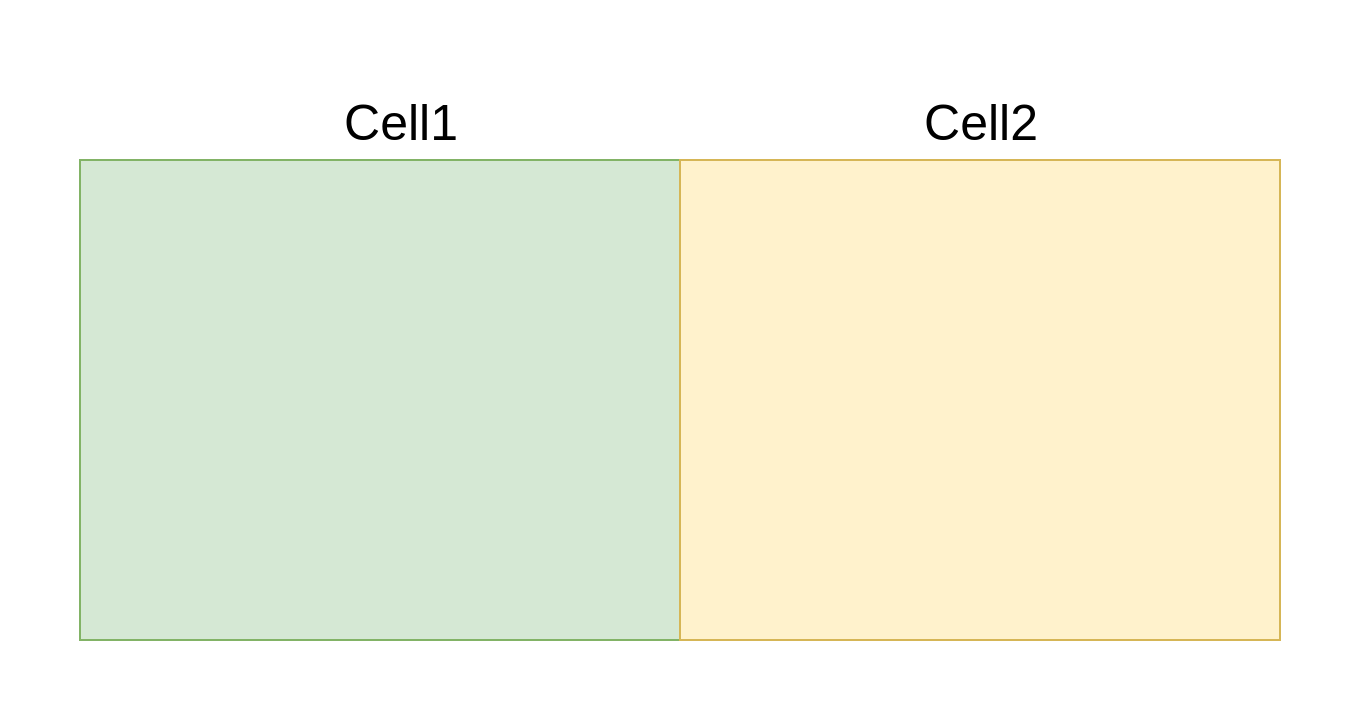 <mxfile version="24.6.2" type="github">
  <diagram name="第 1 页" id="mCtsNMPK-qCeQv55arq6">
    <mxGraphModel dx="1213" dy="1915" grid="1" gridSize="10" guides="1" tooltips="1" connect="1" arrows="1" fold="1" page="1" pageScale="1" pageWidth="827" pageHeight="1169" math="0" shadow="0">
      <root>
        <mxCell id="0" />
        <mxCell id="1" parent="0" />
        <mxCell id="GfVbO2rgs8tm_GtIgk81-5" value="" style="rounded=0;whiteSpace=wrap;html=1;fillColor=none;strokeColor=none;" parent="1" vertex="1">
          <mxGeometry x="80" y="-160" width="680" height="360" as="geometry" />
        </mxCell>
        <mxCell id="GfVbO2rgs8tm_GtIgk81-1" value="" style="rounded=0;whiteSpace=wrap;html=1;fillColor=#d5e8d4;strokeColor=#82b366;" parent="1" vertex="1">
          <mxGeometry x="120" y="-80" width="300" height="240" as="geometry" />
        </mxCell>
        <mxCell id="GfVbO2rgs8tm_GtIgk81-2" value="" style="rounded=0;whiteSpace=wrap;html=1;fillColor=#fff2cc;strokeColor=#d6b656;" parent="1" vertex="1">
          <mxGeometry x="420" y="-80" width="300" height="240" as="geometry" />
        </mxCell>
        <mxCell id="GfVbO2rgs8tm_GtIgk81-3" value="Cell1" style="text;html=1;align=center;verticalAlign=middle;resizable=0;points=[];autosize=1;strokeColor=none;fillColor=none;fontSize=25;" parent="1" vertex="1">
          <mxGeometry x="240" y="-120" width="80" height="40" as="geometry" />
        </mxCell>
        <mxCell id="GfVbO2rgs8tm_GtIgk81-4" value="Cell2" style="text;html=1;align=center;verticalAlign=middle;resizable=0;points=[];autosize=1;strokeColor=none;fillColor=none;fontSize=25;" parent="1" vertex="1">
          <mxGeometry x="530" y="-120" width="80" height="40" as="geometry" />
        </mxCell>
      </root>
    </mxGraphModel>
  </diagram>
</mxfile>
